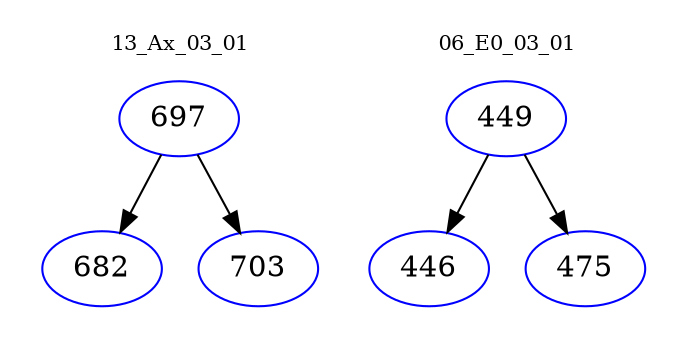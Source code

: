 digraph{
subgraph cluster_0 {
color = white
label = "13_Ax_03_01";
fontsize=10;
T0_697 [label="697", color="blue"]
T0_697 -> T0_682 [color="black"]
T0_682 [label="682", color="blue"]
T0_697 -> T0_703 [color="black"]
T0_703 [label="703", color="blue"]
}
subgraph cluster_1 {
color = white
label = "06_E0_03_01";
fontsize=10;
T1_449 [label="449", color="blue"]
T1_449 -> T1_446 [color="black"]
T1_446 [label="446", color="blue"]
T1_449 -> T1_475 [color="black"]
T1_475 [label="475", color="blue"]
}
}

